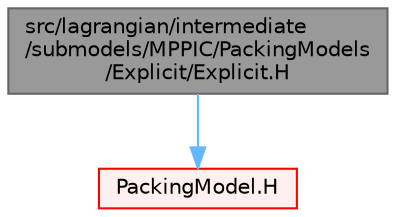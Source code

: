 digraph "src/lagrangian/intermediate/submodels/MPPIC/PackingModels/Explicit/Explicit.H"
{
 // LATEX_PDF_SIZE
  bgcolor="transparent";
  edge [fontname=Helvetica,fontsize=10,labelfontname=Helvetica,labelfontsize=10];
  node [fontname=Helvetica,fontsize=10,shape=box,height=0.2,width=0.4];
  Node1 [id="Node000001",label="src/lagrangian/intermediate\l/submodels/MPPIC/PackingModels\l/Explicit/Explicit.H",height=0.2,width=0.4,color="gray40", fillcolor="grey60", style="filled", fontcolor="black",tooltip=" "];
  Node1 -> Node2 [id="edge1_Node000001_Node000002",color="steelblue1",style="solid",tooltip=" "];
  Node2 [id="Node000002",label="PackingModel.H",height=0.2,width=0.4,color="red", fillcolor="#FFF0F0", style="filled",URL="$PackingModel_8H.html",tooltip=" "];
}
